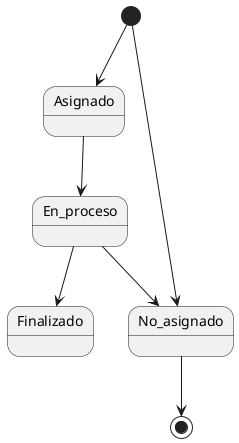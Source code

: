 @startuml
[*] --> Asignado
Asignado --> En_proceso
En_proceso --> No_asignado
En_proceso --> Finalizado

[*] --> No_asignado
No_asignado --> [*]
@enduml